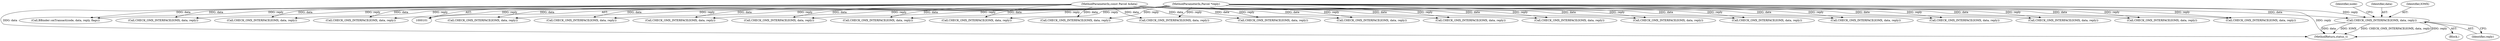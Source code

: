 digraph "0_Android_1171e7c047bf79e7c93342bb6a812c9edd86aa84@pointer" {
"1000677" [label="(Call,CHECK_OMX_INTERFACE(IOMX, data, reply))"];
"1000103" [label="(MethodParameterIn,const Parcel &data)"];
"1000104" [label="(MethodParameterIn,Parcel *reply)"];
"1000731" [label="(Call,CHECK_OMX_INTERFACE(IOMX, data, reply))"];
"1000683" [label="(Identifier,node)"];
"1000990" [label="(Call,CHECK_OMX_INTERFACE(IOMX, data, reply))"];
"1000966" [label="(Call,CHECK_OMX_INTERFACE(IOMX, data, reply))"];
"1000679" [label="(Identifier,data)"];
"1001034" [label="(Call,CHECK_OMX_INTERFACE(IOMX, data, reply))"];
"1000641" [label="(Call,CHECK_OMX_INTERFACE(IOMX, data, reply))"];
"1000677" [label="(Call,CHECK_OMX_INTERFACE(IOMX, data, reply))"];
"1000471" [label="(Call,CHECK_OMX_INTERFACE(IOMX, data, reply))"];
"1000937" [label="(Call,CHECK_OMX_INTERFACE(IOMX, data, reply))"];
"1001070" [label="(Call,BBinder::onTransact(code, data, reply, flags))"];
"1000678" [label="(Identifier,IOMX)"];
"1000226" [label="(Call,CHECK_OMX_INTERFACE(IOMX, data, reply))"];
"1000890" [label="(Call,CHECK_OMX_INTERFACE(IOMX, data, reply))"];
"1000680" [label="(Identifier,reply)"];
"1001075" [label="(MethodReturn,status_t)"];
"1000505" [label="(Call,CHECK_OMX_INTERFACE(IOMX, data, reply))"];
"1000825" [label="(Call,CHECK_OMX_INTERFACE(IOMX, data, reply))"];
"1000104" [label="(MethodParameterIn,Parcel *reply)"];
"1000438" [label="(Call,CHECK_OMX_INTERFACE(IOMX, data, reply))"];
"1000552" [label="(Call,CHECK_OMX_INTERFACE(IOMX, data, reply))"];
"1000676" [label="(Block,)"];
"1000103" [label="(MethodParameterIn,const Parcel &data)"];
"1000409" [label="(Call,CHECK_OMX_INTERFACE(IOMX, data, reply))"];
"1000186" [label="(Call,CHECK_OMX_INTERFACE(IOMX, data, reply))"];
"1000136" [label="(Call,CHECK_OMX_INTERFACE(IOMX, data, reply))"];
"1000276" [label="(Call,CHECK_OMX_INTERFACE(IOMX, data, reply))"];
"1000774" [label="(Call,CHECK_OMX_INTERFACE(IOMX, data, reply))"];
"1000599" [label="(Call,CHECK_OMX_INTERFACE(IOMX, data, reply))"];
"1000698" [label="(Call,CHECK_OMX_INTERFACE(IOMX, data, reply))"];
"1000112" [label="(Call,CHECK_OMX_INTERFACE(IOMX, data, reply))"];
"1000243" [label="(Call,CHECK_OMX_INTERFACE(IOMX, data, reply))"];
"1000677" -> "1000676"  [label="AST: "];
"1000677" -> "1000680"  [label="CFG: "];
"1000678" -> "1000677"  [label="AST: "];
"1000679" -> "1000677"  [label="AST: "];
"1000680" -> "1000677"  [label="AST: "];
"1000683" -> "1000677"  [label="CFG: "];
"1000677" -> "1001075"  [label="DDG: IOMX"];
"1000677" -> "1001075"  [label="DDG: CHECK_OMX_INTERFACE(IOMX, data, reply)"];
"1000677" -> "1001075"  [label="DDG: reply"];
"1000677" -> "1001075"  [label="DDG: data"];
"1000103" -> "1000677"  [label="DDG: data"];
"1000104" -> "1000677"  [label="DDG: reply"];
"1000103" -> "1000101"  [label="AST: "];
"1000103" -> "1001075"  [label="DDG: data"];
"1000103" -> "1000112"  [label="DDG: data"];
"1000103" -> "1000136"  [label="DDG: data"];
"1000103" -> "1000186"  [label="DDG: data"];
"1000103" -> "1000226"  [label="DDG: data"];
"1000103" -> "1000243"  [label="DDG: data"];
"1000103" -> "1000276"  [label="DDG: data"];
"1000103" -> "1000409"  [label="DDG: data"];
"1000103" -> "1000438"  [label="DDG: data"];
"1000103" -> "1000471"  [label="DDG: data"];
"1000103" -> "1000505"  [label="DDG: data"];
"1000103" -> "1000552"  [label="DDG: data"];
"1000103" -> "1000599"  [label="DDG: data"];
"1000103" -> "1000641"  [label="DDG: data"];
"1000103" -> "1000698"  [label="DDG: data"];
"1000103" -> "1000731"  [label="DDG: data"];
"1000103" -> "1000774"  [label="DDG: data"];
"1000103" -> "1000825"  [label="DDG: data"];
"1000103" -> "1000890"  [label="DDG: data"];
"1000103" -> "1000937"  [label="DDG: data"];
"1000103" -> "1000966"  [label="DDG: data"];
"1000103" -> "1000990"  [label="DDG: data"];
"1000103" -> "1001034"  [label="DDG: data"];
"1000103" -> "1001070"  [label="DDG: data"];
"1000104" -> "1000101"  [label="AST: "];
"1000104" -> "1001075"  [label="DDG: reply"];
"1000104" -> "1000112"  [label="DDG: reply"];
"1000104" -> "1000136"  [label="DDG: reply"];
"1000104" -> "1000186"  [label="DDG: reply"];
"1000104" -> "1000226"  [label="DDG: reply"];
"1000104" -> "1000243"  [label="DDG: reply"];
"1000104" -> "1000276"  [label="DDG: reply"];
"1000104" -> "1000409"  [label="DDG: reply"];
"1000104" -> "1000438"  [label="DDG: reply"];
"1000104" -> "1000471"  [label="DDG: reply"];
"1000104" -> "1000505"  [label="DDG: reply"];
"1000104" -> "1000552"  [label="DDG: reply"];
"1000104" -> "1000599"  [label="DDG: reply"];
"1000104" -> "1000641"  [label="DDG: reply"];
"1000104" -> "1000698"  [label="DDG: reply"];
"1000104" -> "1000731"  [label="DDG: reply"];
"1000104" -> "1000774"  [label="DDG: reply"];
"1000104" -> "1000825"  [label="DDG: reply"];
"1000104" -> "1000890"  [label="DDG: reply"];
"1000104" -> "1000937"  [label="DDG: reply"];
"1000104" -> "1000966"  [label="DDG: reply"];
"1000104" -> "1000990"  [label="DDG: reply"];
"1000104" -> "1001034"  [label="DDG: reply"];
"1000104" -> "1001070"  [label="DDG: reply"];
}
